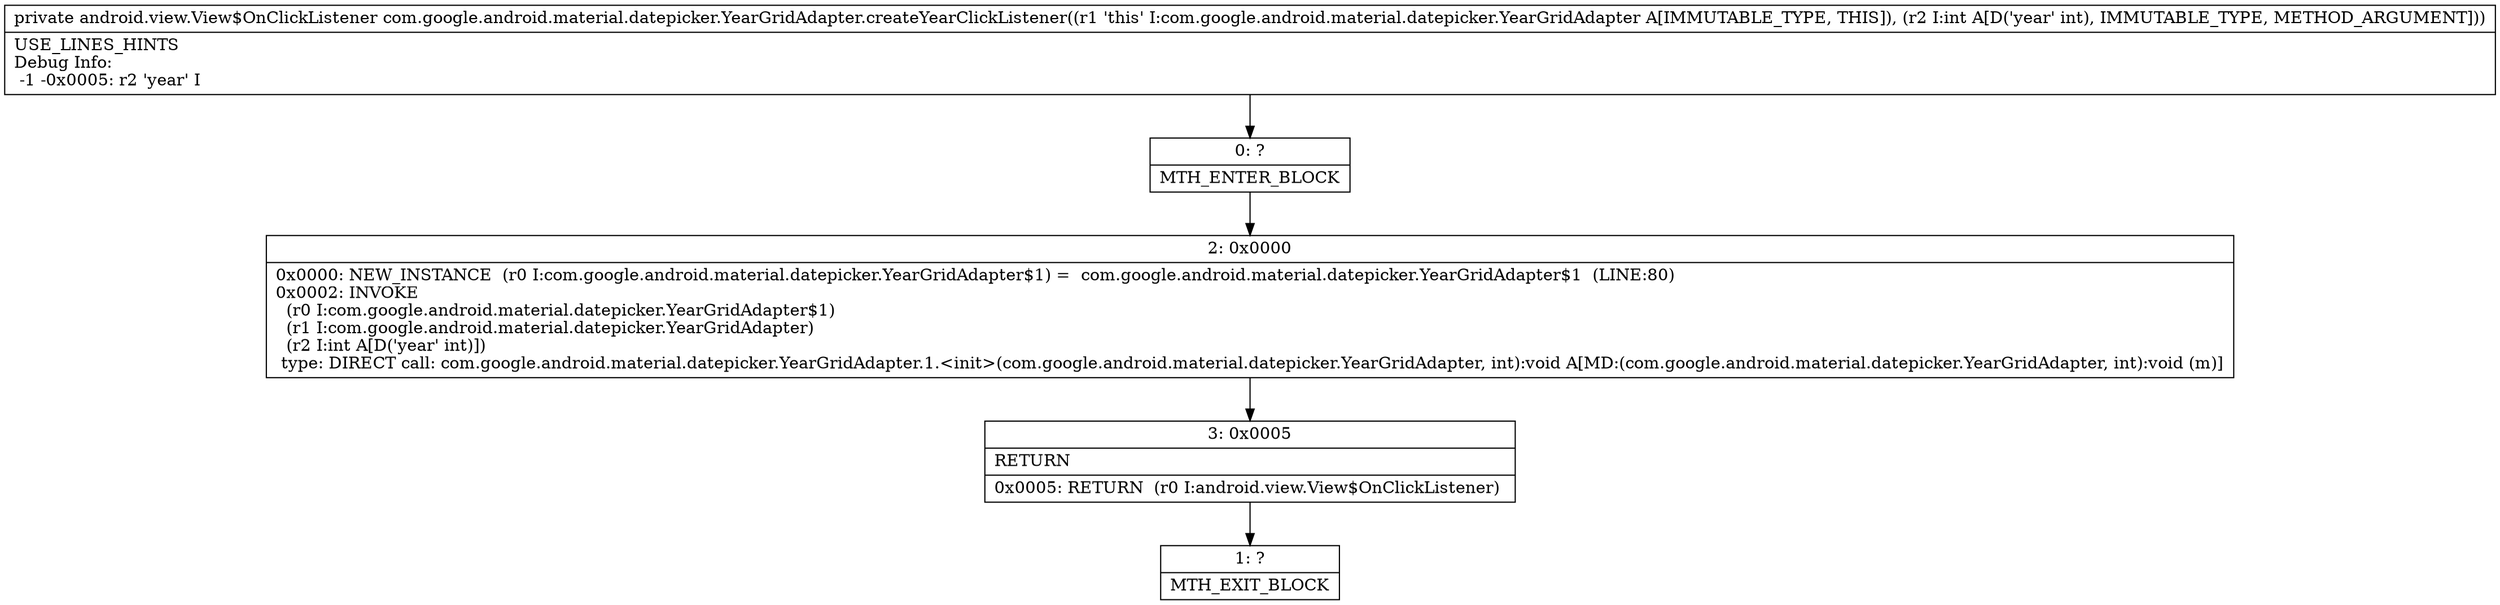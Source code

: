 digraph "CFG forcom.google.android.material.datepicker.YearGridAdapter.createYearClickListener(I)Landroid\/view\/View$OnClickListener;" {
Node_0 [shape=record,label="{0\:\ ?|MTH_ENTER_BLOCK\l}"];
Node_2 [shape=record,label="{2\:\ 0x0000|0x0000: NEW_INSTANCE  (r0 I:com.google.android.material.datepicker.YearGridAdapter$1) =  com.google.android.material.datepicker.YearGridAdapter$1  (LINE:80)\l0x0002: INVOKE  \l  (r0 I:com.google.android.material.datepicker.YearGridAdapter$1)\l  (r1 I:com.google.android.material.datepicker.YearGridAdapter)\l  (r2 I:int A[D('year' int)])\l type: DIRECT call: com.google.android.material.datepicker.YearGridAdapter.1.\<init\>(com.google.android.material.datepicker.YearGridAdapter, int):void A[MD:(com.google.android.material.datepicker.YearGridAdapter, int):void (m)]\l}"];
Node_3 [shape=record,label="{3\:\ 0x0005|RETURN\l|0x0005: RETURN  (r0 I:android.view.View$OnClickListener) \l}"];
Node_1 [shape=record,label="{1\:\ ?|MTH_EXIT_BLOCK\l}"];
MethodNode[shape=record,label="{private android.view.View$OnClickListener com.google.android.material.datepicker.YearGridAdapter.createYearClickListener((r1 'this' I:com.google.android.material.datepicker.YearGridAdapter A[IMMUTABLE_TYPE, THIS]), (r2 I:int A[D('year' int), IMMUTABLE_TYPE, METHOD_ARGUMENT]))  | USE_LINES_HINTS\lDebug Info:\l  \-1 \-0x0005: r2 'year' I\l}"];
MethodNode -> Node_0;Node_0 -> Node_2;
Node_2 -> Node_3;
Node_3 -> Node_1;
}

